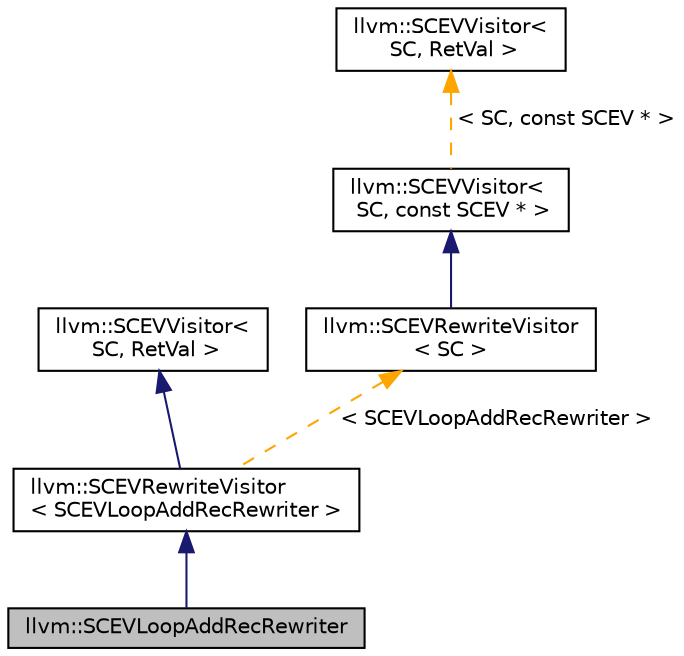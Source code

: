 digraph "llvm::SCEVLoopAddRecRewriter"
{
 // LATEX_PDF_SIZE
  bgcolor="transparent";
  edge [fontname="Helvetica",fontsize="10",labelfontname="Helvetica",labelfontsize="10"];
  node [fontname="Helvetica",fontsize="10",shape="box"];
  Node1 [label="llvm::SCEVLoopAddRecRewriter",height=0.2,width=0.4,color="black", fillcolor="grey75", style="filled", fontcolor="black",tooltip="The SCEVLoopAddRecRewriter takes a scalar evolution expression and applies the Map (Loop -> SCEV) to ..."];
  Node2 -> Node1 [dir="back",color="midnightblue",fontsize="10",style="solid",fontname="Helvetica"];
  Node2 [label="llvm::SCEVRewriteVisitor\l\< SCEVLoopAddRecRewriter \>",height=0.2,width=0.4,color="black",URL="$classllvm_1_1SCEVRewriteVisitor.html",tooltip=" "];
  Node3 -> Node2 [dir="back",color="midnightblue",fontsize="10",style="solid",fontname="Helvetica"];
  Node3 [label="llvm::SCEVVisitor\<\l SC, RetVal \>",height=0.2,width=0.4,color="black",URL="$structllvm_1_1SCEVVisitor.html",tooltip="This class defines a simple visitor class that may be used for various SCEV analysis purposes."];
  Node4 -> Node2 [dir="back",color="orange",fontsize="10",style="dashed",label=" \< SCEVLoopAddRecRewriter \>" ,fontname="Helvetica"];
  Node4 [label="llvm::SCEVRewriteVisitor\l\< SC \>",height=0.2,width=0.4,color="black",URL="$classllvm_1_1SCEVRewriteVisitor.html",tooltip="This visitor recursively visits a SCEV expression and re-writes it."];
  Node5 -> Node4 [dir="back",color="midnightblue",fontsize="10",style="solid",fontname="Helvetica"];
  Node5 [label="llvm::SCEVVisitor\<\l SC, const SCEV * \>",height=0.2,width=0.4,color="black",URL="$structllvm_1_1SCEVVisitor.html",tooltip=" "];
  Node6 -> Node5 [dir="back",color="orange",fontsize="10",style="dashed",label=" \< SC, const SCEV * \>" ,fontname="Helvetica"];
  Node6 [label="llvm::SCEVVisitor\<\l SC, RetVal \>",height=0.2,width=0.4,color="black",URL="$structllvm_1_1SCEVVisitor.html",tooltip="This class defines a simple visitor class that may be used for various SCEV analysis purposes."];
}
